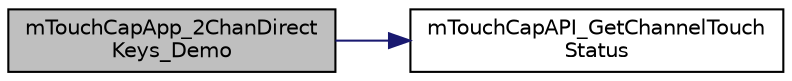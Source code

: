 digraph "mTouchCapApp_2ChanDirectKeys_Demo"
{
  edge [fontname="Helvetica",fontsize="10",labelfontname="Helvetica",labelfontsize="10"];
  node [fontname="Helvetica",fontsize="10",shape=record];
  rankdir="LR";
  Node1 [label="mTouchCapApp_2ChanDirect\lKeys_Demo",height=0.2,width=0.4,color="black", fillcolor="grey75", style="filled", fontcolor="black"];
  Node1 -> Node2 [color="midnightblue",fontsize="10",style="solid"];
  Node2 [label="mTouchCapAPI_GetChannelTouch\lStatus",height=0.2,width=0.4,color="black", fillcolor="white", style="filled",URL="$m_touch_cap_a_p_i_8h.html#a51dcdefaa550b4e99d2059114f1e5daa"];
}
